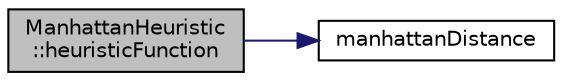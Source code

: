digraph "ManhattanHeuristic::heuristicFunction"
{
 // INTERACTIVE_SVG=YES
 // LATEX_PDF_SIZE
  edge [fontname="Helvetica",fontsize="10",labelfontname="Helvetica",labelfontsize="10"];
  node [fontname="Helvetica",fontsize="10",shape=record];
  rankdir="LR";
  Node1 [label="ManhattanHeuristic\l::heuristicFunction",height=0.2,width=0.4,color="black", fillcolor="grey75", style="filled", fontcolor="black",tooltip=" "];
  Node1 -> Node2 [color="midnightblue",fontsize="10",style="solid",fontname="Helvetica"];
  Node2 [label="manhattanDistance",height=0.2,width=0.4,color="black", fillcolor="white", style="filled",URL="$HeuristicManhattan_8h.html#a8b0cd05d8e7cb8bb66dddeb95a90f153",tooltip=" "];
}
